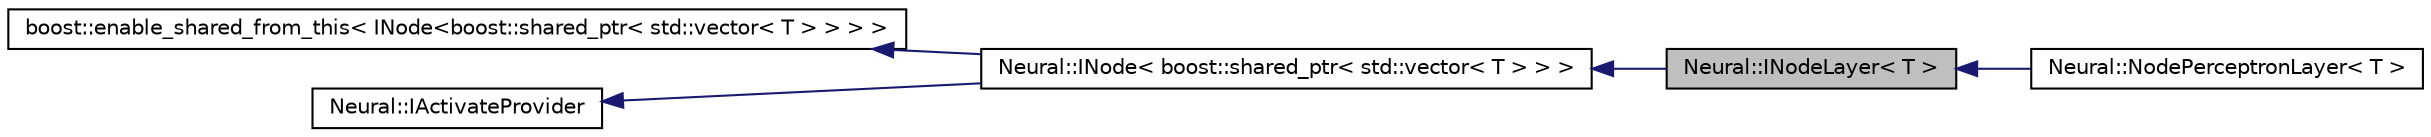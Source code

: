 digraph G
{
  edge [fontname="Helvetica",fontsize="10",labelfontname="Helvetica",labelfontsize="10"];
  node [fontname="Helvetica",fontsize="10",shape=record];
  rankdir=LR;
  Node1 [label="Neural::INodeLayer\< T \>",height=0.2,width=0.4,color="black", fillcolor="grey75", style="filled" fontcolor="black"];
  Node2 -> Node1 [dir=back,color="midnightblue",fontsize="10",style="solid",fontname="Helvetica"];
  Node2 [label="Neural::INode\< boost::shared_ptr\< std::vector\< T \> \> \>",height=0.2,width=0.4,color="black", fillcolor="white", style="filled",URL="$class_neural_1_1_i_node.html"];
  Node3 -> Node2 [dir=back,color="midnightblue",fontsize="10",style="solid",fontname="Helvetica"];
  Node3 [label="boost::enable_shared_from_this\< INode\<boost::shared_ptr\< std::vector\< T \> \> \> \>",height=0.2,width=0.4,color="black", fillcolor="white", style="filled",URL="$classboost_1_1enable__shared__from__this.html"];
  Node4 -> Node2 [dir=back,color="midnightblue",fontsize="10",style="solid",fontname="Helvetica"];
  Node4 [label="Neural::IActivateProvider",height=0.2,width=0.4,color="black", fillcolor="white", style="filled",URL="$class_neural_1_1_i_activate_provider.html"];
  Node1 -> Node5 [dir=back,color="midnightblue",fontsize="10",style="solid",fontname="Helvetica"];
  Node5 [label="Neural::NodePerceptronLayer\< T \>",height=0.2,width=0.4,color="black", fillcolor="white", style="filled",URL="$class_neural_1_1_node_perceptron_layer.html"];
}
